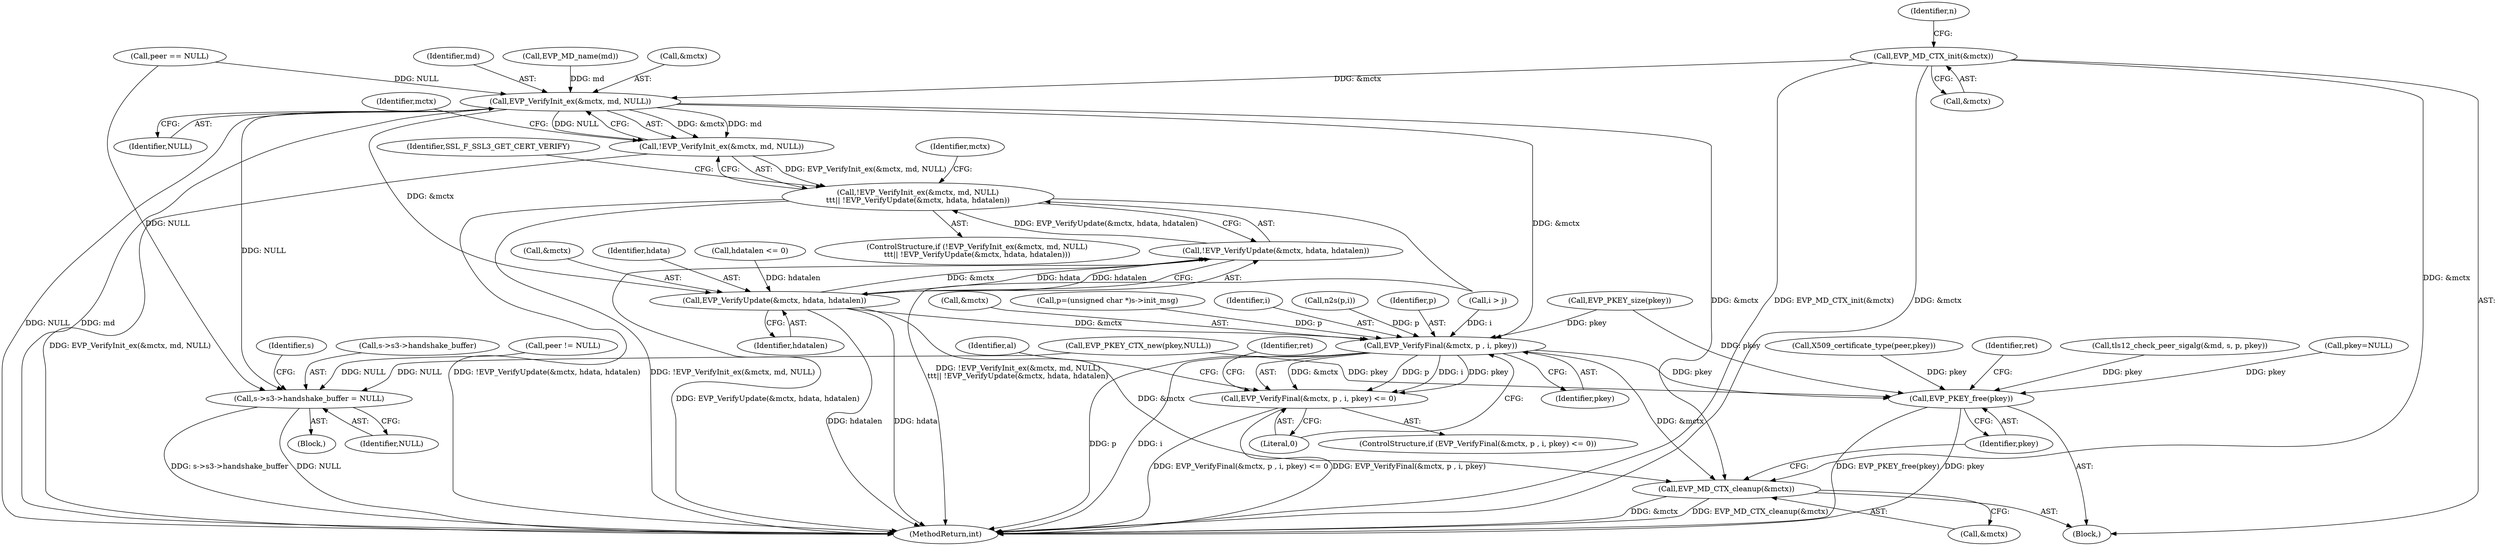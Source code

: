 digraph "0_openssl_1421e0c584ae9120ca1b88098f13d6d2e90b83a3@API" {
"1000132" [label="(Call,EVP_MD_CTX_init(&mctx))"];
"1000419" [label="(Call,EVP_VerifyInit_ex(&mctx, md, NULL))"];
"1000418" [label="(Call,!EVP_VerifyInit_ex(&mctx, md, NULL))"];
"1000417" [label="(Call,!EVP_VerifyInit_ex(&mctx, md, NULL)\n\t\t\t|| !EVP_VerifyUpdate(&mctx, hdata, hdatalen))"];
"1000425" [label="(Call,EVP_VerifyUpdate(&mctx, hdata, hdatalen))"];
"1000424" [label="(Call,!EVP_VerifyUpdate(&mctx, hdata, hdatalen))"];
"1000440" [label="(Call,EVP_VerifyFinal(&mctx, p , i, pkey))"];
"1000439" [label="(Call,EVP_VerifyFinal(&mctx, p , i, pkey) <= 0)"];
"1000724" [label="(Call,EVP_MD_CTX_cleanup(&mctx))"];
"1000727" [label="(Call,EVP_PKEY_free(pkey))"];
"1000710" [label="(Call,s->s3->handshake_buffer = NULL)"];
"1000423" [label="(Identifier,NULL)"];
"1000422" [label="(Identifier,md)"];
"1000615" [label="(Call,EVP_PKEY_CTX_new(pkey,NULL))"];
"1000265" [label="(Call,p=(unsigned char *)s->init_msg)"];
"1000424" [label="(Call,!EVP_VerifyUpdate(&mctx, hdata, hdatalen))"];
"1000175" [label="(Call,X509_certificate_type(peer,pkey))"];
"1000132" [label="(Call,EVP_MD_CTX_init(&mctx))"];
"1000720" [label="(Identifier,s)"];
"1000686" [label="(Identifier,ret)"];
"1000730" [label="(Identifier,ret)"];
"1000425" [label="(Call,EVP_VerifyUpdate(&mctx, hdata, hdatalen))"];
"1000727" [label="(Call,EVP_PKEY_free(pkey))"];
"1000416" [label="(ControlStructure,if (!EVP_VerifyInit_ex(&mctx, md, NULL)\n\t\t\t|| !EVP_VerifyUpdate(&mctx, hdata, hdatalen)))"];
"1000711" [label="(Call,s->s3->handshake_buffer)"];
"1000725" [label="(Call,&mctx)"];
"1000724" [label="(Call,EVP_MD_CTX_cleanup(&mctx))"];
"1000136" [label="(Identifier,n)"];
"1000107" [label="(Block,)"];
"1000444" [label="(Identifier,i)"];
"1000418" [label="(Call,!EVP_VerifyInit_ex(&mctx, md, NULL))"];
"1000445" [label="(Identifier,pkey)"];
"1000358" [label="(Call,EVP_PKEY_size(pkey))"];
"1000338" [label="(Call,n2s(p,i))"];
"1000439" [label="(Call,EVP_VerifyFinal(&mctx, p , i, pkey) <= 0)"];
"1000443" [label="(Identifier,p)"];
"1000440" [label="(Call,EVP_VerifyFinal(&mctx, p , i, pkey))"];
"1000417" [label="(Call,!EVP_VerifyInit_ex(&mctx, md, NULL)\n\t\t\t|| !EVP_VerifyUpdate(&mctx, hdata, hdatalen))"];
"1000133" [label="(Call,&mctx)"];
"1000419" [label="(Call,EVP_VerifyInit_ex(&mctx, md, NULL))"];
"1000426" [label="(Call,&mctx)"];
"1000427" [label="(Identifier,mctx)"];
"1000432" [label="(Identifier,SSL_F_SSL3_GET_CERT_VERIFY)"];
"1000429" [label="(Identifier,hdatalen)"];
"1000731" [label="(MethodReturn,int)"];
"1000428" [label="(Identifier,hdata)"];
"1000301" [label="(Call,tls12_check_peer_sigalg(&md, s, p, pkey))"];
"1000208" [label="(Call,peer != NULL)"];
"1000227" [label="(Call,peer == NULL)"];
"1000400" [label="(Call,hdatalen <= 0)"];
"1000442" [label="(Identifier,mctx)"];
"1000703" [label="(Block,)"];
"1000183" [label="(Call,pkey=NULL)"];
"1000728" [label="(Identifier,pkey)"];
"1000438" [label="(ControlStructure,if (EVP_VerifyFinal(&mctx, p , i, pkey) <= 0))"];
"1000414" [label="(Call,EVP_MD_name(md))"];
"1000710" [label="(Call,s->s3->handshake_buffer = NULL)"];
"1000362" [label="(Call,i > j)"];
"1000446" [label="(Literal,0)"];
"1000716" [label="(Identifier,NULL)"];
"1000449" [label="(Identifier,al)"];
"1000420" [label="(Call,&mctx)"];
"1000441" [label="(Call,&mctx)"];
"1000132" -> "1000107"  [label="AST: "];
"1000132" -> "1000133"  [label="CFG: "];
"1000133" -> "1000132"  [label="AST: "];
"1000136" -> "1000132"  [label="CFG: "];
"1000132" -> "1000731"  [label="DDG: EVP_MD_CTX_init(&mctx)"];
"1000132" -> "1000731"  [label="DDG: &mctx"];
"1000132" -> "1000419"  [label="DDG: &mctx"];
"1000132" -> "1000724"  [label="DDG: &mctx"];
"1000419" -> "1000418"  [label="AST: "];
"1000419" -> "1000423"  [label="CFG: "];
"1000420" -> "1000419"  [label="AST: "];
"1000422" -> "1000419"  [label="AST: "];
"1000423" -> "1000419"  [label="AST: "];
"1000418" -> "1000419"  [label="CFG: "];
"1000419" -> "1000731"  [label="DDG: NULL"];
"1000419" -> "1000731"  [label="DDG: md"];
"1000419" -> "1000418"  [label="DDG: &mctx"];
"1000419" -> "1000418"  [label="DDG: md"];
"1000419" -> "1000418"  [label="DDG: NULL"];
"1000414" -> "1000419"  [label="DDG: md"];
"1000227" -> "1000419"  [label="DDG: NULL"];
"1000419" -> "1000425"  [label="DDG: &mctx"];
"1000419" -> "1000440"  [label="DDG: &mctx"];
"1000419" -> "1000710"  [label="DDG: NULL"];
"1000419" -> "1000724"  [label="DDG: &mctx"];
"1000418" -> "1000417"  [label="AST: "];
"1000427" -> "1000418"  [label="CFG: "];
"1000417" -> "1000418"  [label="CFG: "];
"1000418" -> "1000731"  [label="DDG: EVP_VerifyInit_ex(&mctx, md, NULL)"];
"1000418" -> "1000417"  [label="DDG: EVP_VerifyInit_ex(&mctx, md, NULL)"];
"1000417" -> "1000416"  [label="AST: "];
"1000417" -> "1000424"  [label="CFG: "];
"1000424" -> "1000417"  [label="AST: "];
"1000432" -> "1000417"  [label="CFG: "];
"1000442" -> "1000417"  [label="CFG: "];
"1000417" -> "1000731"  [label="DDG: !EVP_VerifyUpdate(&mctx, hdata, hdatalen)"];
"1000417" -> "1000731"  [label="DDG: !EVP_VerifyInit_ex(&mctx, md, NULL)"];
"1000417" -> "1000731"  [label="DDG: !EVP_VerifyInit_ex(&mctx, md, NULL)\n\t\t\t|| !EVP_VerifyUpdate(&mctx, hdata, hdatalen)"];
"1000424" -> "1000417"  [label="DDG: EVP_VerifyUpdate(&mctx, hdata, hdatalen)"];
"1000425" -> "1000424"  [label="AST: "];
"1000425" -> "1000429"  [label="CFG: "];
"1000426" -> "1000425"  [label="AST: "];
"1000428" -> "1000425"  [label="AST: "];
"1000429" -> "1000425"  [label="AST: "];
"1000424" -> "1000425"  [label="CFG: "];
"1000425" -> "1000731"  [label="DDG: hdata"];
"1000425" -> "1000731"  [label="DDG: hdatalen"];
"1000425" -> "1000424"  [label="DDG: &mctx"];
"1000425" -> "1000424"  [label="DDG: hdata"];
"1000425" -> "1000424"  [label="DDG: hdatalen"];
"1000400" -> "1000425"  [label="DDG: hdatalen"];
"1000425" -> "1000440"  [label="DDG: &mctx"];
"1000425" -> "1000724"  [label="DDG: &mctx"];
"1000424" -> "1000731"  [label="DDG: EVP_VerifyUpdate(&mctx, hdata, hdatalen)"];
"1000440" -> "1000439"  [label="AST: "];
"1000440" -> "1000445"  [label="CFG: "];
"1000441" -> "1000440"  [label="AST: "];
"1000443" -> "1000440"  [label="AST: "];
"1000444" -> "1000440"  [label="AST: "];
"1000445" -> "1000440"  [label="AST: "];
"1000446" -> "1000440"  [label="CFG: "];
"1000440" -> "1000731"  [label="DDG: p"];
"1000440" -> "1000731"  [label="DDG: i"];
"1000440" -> "1000439"  [label="DDG: &mctx"];
"1000440" -> "1000439"  [label="DDG: p"];
"1000440" -> "1000439"  [label="DDG: i"];
"1000440" -> "1000439"  [label="DDG: pkey"];
"1000338" -> "1000440"  [label="DDG: p"];
"1000265" -> "1000440"  [label="DDG: p"];
"1000362" -> "1000440"  [label="DDG: i"];
"1000358" -> "1000440"  [label="DDG: pkey"];
"1000440" -> "1000724"  [label="DDG: &mctx"];
"1000440" -> "1000727"  [label="DDG: pkey"];
"1000439" -> "1000438"  [label="AST: "];
"1000439" -> "1000446"  [label="CFG: "];
"1000446" -> "1000439"  [label="AST: "];
"1000449" -> "1000439"  [label="CFG: "];
"1000686" -> "1000439"  [label="CFG: "];
"1000439" -> "1000731"  [label="DDG: EVP_VerifyFinal(&mctx, p , i, pkey)"];
"1000439" -> "1000731"  [label="DDG: EVP_VerifyFinal(&mctx, p , i, pkey) <= 0"];
"1000724" -> "1000107"  [label="AST: "];
"1000724" -> "1000725"  [label="CFG: "];
"1000725" -> "1000724"  [label="AST: "];
"1000728" -> "1000724"  [label="CFG: "];
"1000724" -> "1000731"  [label="DDG: EVP_MD_CTX_cleanup(&mctx)"];
"1000724" -> "1000731"  [label="DDG: &mctx"];
"1000727" -> "1000107"  [label="AST: "];
"1000727" -> "1000728"  [label="CFG: "];
"1000728" -> "1000727"  [label="AST: "];
"1000730" -> "1000727"  [label="CFG: "];
"1000727" -> "1000731"  [label="DDG: EVP_PKEY_free(pkey)"];
"1000727" -> "1000731"  [label="DDG: pkey"];
"1000615" -> "1000727"  [label="DDG: pkey"];
"1000183" -> "1000727"  [label="DDG: pkey"];
"1000301" -> "1000727"  [label="DDG: pkey"];
"1000175" -> "1000727"  [label="DDG: pkey"];
"1000358" -> "1000727"  [label="DDG: pkey"];
"1000710" -> "1000703"  [label="AST: "];
"1000710" -> "1000716"  [label="CFG: "];
"1000711" -> "1000710"  [label="AST: "];
"1000716" -> "1000710"  [label="AST: "];
"1000720" -> "1000710"  [label="CFG: "];
"1000710" -> "1000731"  [label="DDG: NULL"];
"1000710" -> "1000731"  [label="DDG: s->s3->handshake_buffer"];
"1000208" -> "1000710"  [label="DDG: NULL"];
"1000615" -> "1000710"  [label="DDG: NULL"];
"1000227" -> "1000710"  [label="DDG: NULL"];
}

